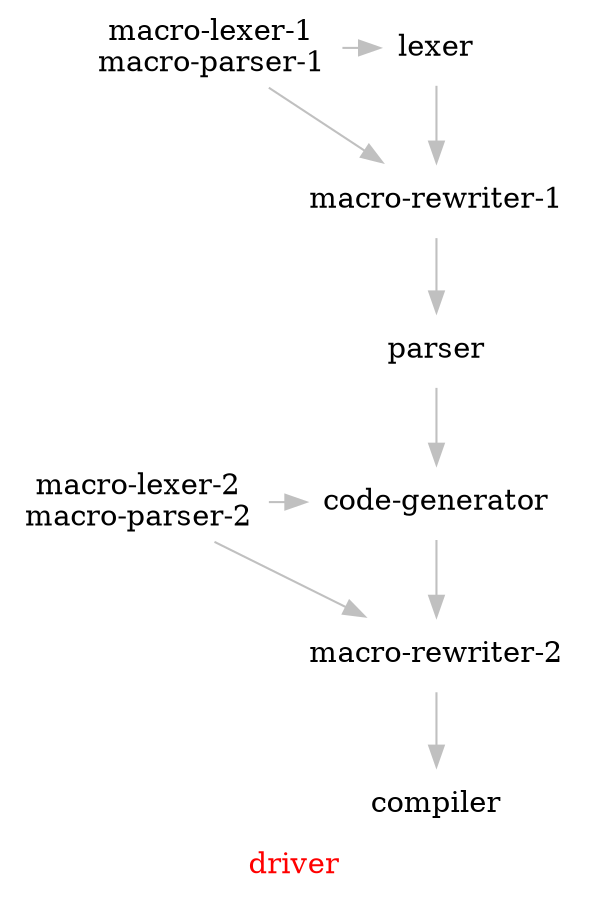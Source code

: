 // Copyright (C) 2007, 2008, 2009 Robert Nielsen <robert@dakota.org>
//
// Licensed under the Apache License, Version 2.0 (the "License");
// you may not use this file except in compliance with the License.
// You may obtain a copy of the License at
//
//      http://www.apache.org/licenses/LICENSE-2.0
//
// Unless required by applicable law or agreed to in writing, software
// distributed under the License is distributed on an "AS IS" BASIS,
// WITHOUT WARRANTIES OR CONDITIONS OF ANY KIND, either express or implied.
// See the License for the specific language governing permissions and
// limitations under the License.

digraph "driver"
{
  graph [ label = "\G", fontcolor = red ];
  graph [ rankdir = TB, page = "8.5,11", size = "7.5,10", center = true ];
  node [ shape = plaintext ];

  "code-generator" -> "macro-rewriter-2" [ color = gray, weight = 2 ];
  "lexer" -> "macro-rewriter-1" [ color = gray, weight = 2 ];
  "macro-lexer-1\nmacro-parser-1" -> "lexer" [ color = gray ];
  "macro-lexer-1\nmacro-parser-1" -> "macro-rewriter-1" [ color = gray ];
  "macro-lexer-2\nmacro-parser-2" -> "code-generator" [ color = gray ];
  "macro-lexer-2\nmacro-parser-2" -> "macro-rewriter-2" [ color = gray ];
  "macro-rewriter-1" -> "parser" [ color = gray ];
  "macro-rewriter-2" -> "compiler" [ color = gray ];
  "parser" -> "code-generator" [ color = gray ];

  subgraph { graph [ rank = same ]; "macro-lexer-1\nmacro-parser-1"; "lexer" }
  subgraph { graph [ rank = same ]; "macro-lexer-2\nmacro-parser-2"; "code-generator" }

//   "driver" -> "code-generator";
//   "driver" -> "compiler";
//   "driver" -> "lexer";
//   "driver" -> "macro-lexer-1\nmacro-parser-1";
//   "driver" -> "macro-lexer-2\nmacro-parser-2";
//   "driver" -> "macro-rewriter-1";
//   "driver" -> "macro-rewriter-2";
//   "driver" -> "parser";
}

